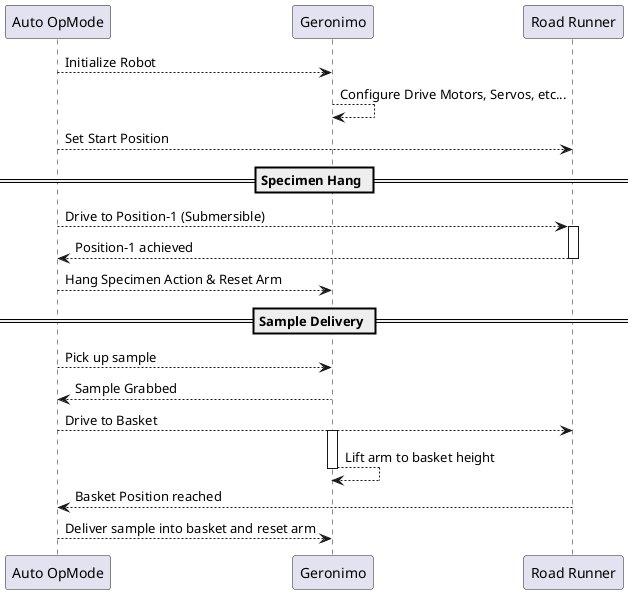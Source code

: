 @startuml
'https://plantuml.com/sequence-diagram
"Auto OpMode" --> "Geronimo" : Initialize Robot
Geronimo --> "Geronimo" : Configure Drive Motors, Servos, etc...
"Auto OpMode" --> "Road Runner" : Set Start Position

== Specimen Hang ==
       "Auto OpMode" --> "Road Runner" : Drive to Position-1 (Submersible)
       activate "Road Runner"
       "Road Runner" --> "Auto OpMode" : Position-1 achieved
       deactivate "Road Runner"
       "Auto OpMode" --> "Geronimo" : Hang Specimen Action & Reset Arm
== Sample Delivery ==
        "Auto OpMode" --> "Geronimo": Pick up sample
        "Geronimo" --> "Auto OpMode": Sample Grabbed
        "Auto OpMode" --> "Road Runner" : Drive to Basket
        activate "Geronimo"
        "Geronimo" --> "Geronimo": Lift arm to basket height
        deactivate "Geronimo"
        "Road Runner" --> "Auto OpMode": Basket Position reached
        "Auto OpMode" --> "Geronimo": Deliver sample into basket and reset arm



@enduml